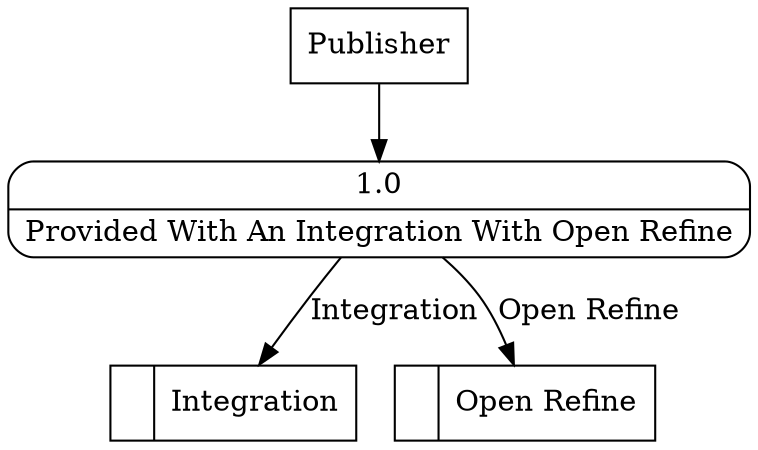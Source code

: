 digraph dfd2{ 
node[shape=record]
200 [label="<f0>  |<f1> Integration " ];
201 [label="<f0>  |<f1> Open Refine " ];
202 [label="Publisher" shape=box];
203 [label="{<f0> 1.0|<f1> Provided With An Integration With Open Refine }" shape=Mrecord];
202 -> 203
203 -> 200 [label="Integration"]
203 -> 201 [label="Open Refine"]
}